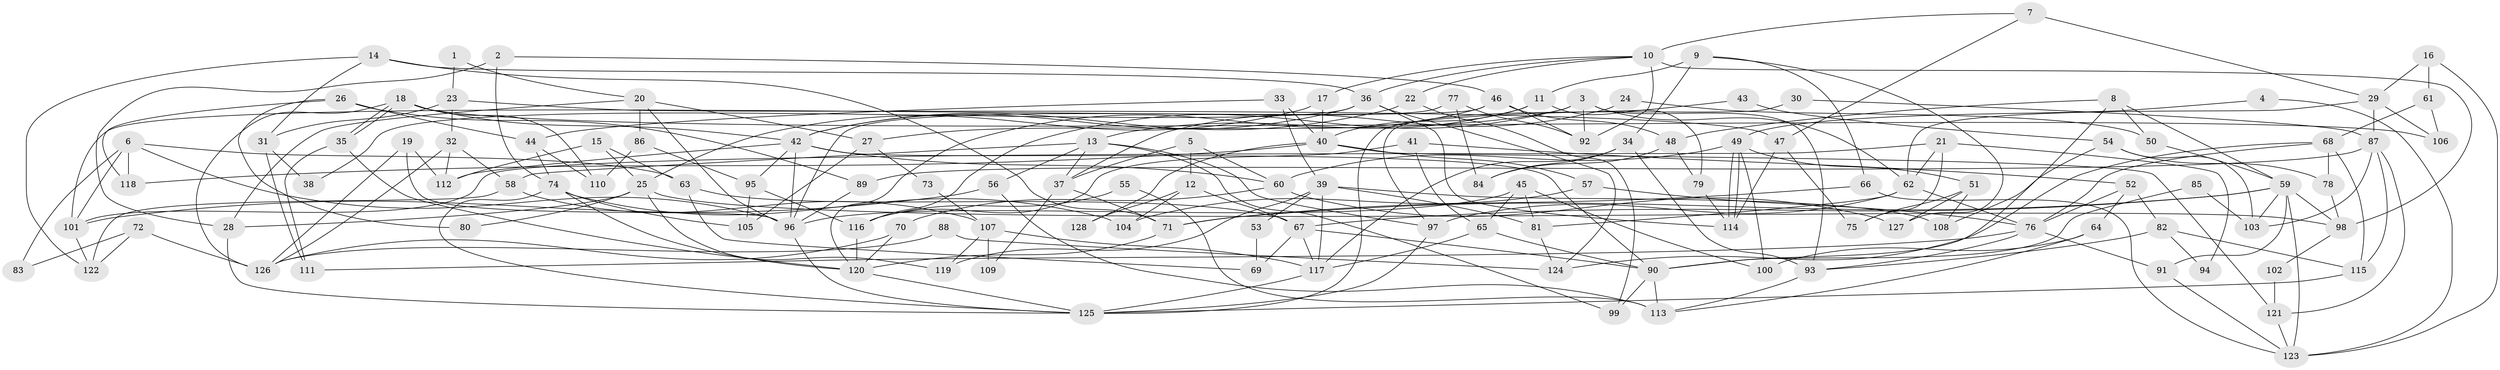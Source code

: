 // coarse degree distribution, {3: 0.18888888888888888, 6: 0.15555555555555556, 2: 0.07777777777777778, 5: 0.18888888888888888, 4: 0.2222222222222222, 7: 0.1111111111111111, 8: 0.05555555555555555}
// Generated by graph-tools (version 1.1) at 2025/37/03/04/25 23:37:04]
// undirected, 128 vertices, 256 edges
graph export_dot {
  node [color=gray90,style=filled];
  1;
  2;
  3;
  4;
  5;
  6;
  7;
  8;
  9;
  10;
  11;
  12;
  13;
  14;
  15;
  16;
  17;
  18;
  19;
  20;
  21;
  22;
  23;
  24;
  25;
  26;
  27;
  28;
  29;
  30;
  31;
  32;
  33;
  34;
  35;
  36;
  37;
  38;
  39;
  40;
  41;
  42;
  43;
  44;
  45;
  46;
  47;
  48;
  49;
  50;
  51;
  52;
  53;
  54;
  55;
  56;
  57;
  58;
  59;
  60;
  61;
  62;
  63;
  64;
  65;
  66;
  67;
  68;
  69;
  70;
  71;
  72;
  73;
  74;
  75;
  76;
  77;
  78;
  79;
  80;
  81;
  82;
  83;
  84;
  85;
  86;
  87;
  88;
  89;
  90;
  91;
  92;
  93;
  94;
  95;
  96;
  97;
  98;
  99;
  100;
  101;
  102;
  103;
  104;
  105;
  106;
  107;
  108;
  109;
  110;
  111;
  112;
  113;
  114;
  115;
  116;
  117;
  118;
  119;
  120;
  121;
  122;
  123;
  124;
  125;
  126;
  127;
  128;
  1 -- 20;
  1 -- 23;
  2 -- 74;
  2 -- 46;
  2 -- 28;
  3 -- 93;
  3 -- 116;
  3 -- 27;
  3 -- 62;
  3 -- 92;
  4 -- 123;
  4 -- 49;
  5 -- 37;
  5 -- 60;
  5 -- 12;
  6 -- 96;
  6 -- 101;
  6 -- 63;
  6 -- 83;
  6 -- 118;
  7 -- 47;
  7 -- 29;
  7 -- 10;
  8 -- 90;
  8 -- 48;
  8 -- 50;
  8 -- 59;
  9 -- 34;
  9 -- 11;
  9 -- 66;
  9 -- 127;
  10 -- 36;
  10 -- 17;
  10 -- 22;
  10 -- 92;
  10 -- 98;
  11 -- 13;
  11 -- 40;
  11 -- 79;
  12 -- 67;
  12 -- 104;
  12 -- 128;
  13 -- 97;
  13 -- 99;
  13 -- 37;
  13 -- 56;
  13 -- 58;
  14 -- 36;
  14 -- 71;
  14 -- 31;
  14 -- 122;
  15 -- 25;
  15 -- 63;
  15 -- 112;
  16 -- 61;
  16 -- 123;
  16 -- 29;
  17 -- 25;
  17 -- 40;
  18 -- 35;
  18 -- 35;
  18 -- 42;
  18 -- 106;
  18 -- 110;
  18 -- 126;
  19 -- 112;
  19 -- 96;
  19 -- 126;
  20 -- 28;
  20 -- 96;
  20 -- 27;
  20 -- 86;
  21 -- 101;
  21 -- 62;
  21 -- 75;
  21 -- 94;
  22 -- 42;
  22 -- 99;
  23 -- 32;
  23 -- 31;
  23 -- 47;
  24 -- 37;
  24 -- 50;
  25 -- 119;
  25 -- 98;
  25 -- 28;
  25 -- 80;
  26 -- 44;
  26 -- 118;
  26 -- 80;
  26 -- 89;
  27 -- 73;
  27 -- 105;
  28 -- 125;
  29 -- 87;
  29 -- 62;
  29 -- 106;
  30 -- 97;
  30 -- 87;
  31 -- 111;
  31 -- 38;
  32 -- 112;
  32 -- 126;
  32 -- 58;
  33 -- 44;
  33 -- 40;
  33 -- 39;
  34 -- 93;
  34 -- 84;
  34 -- 117;
  35 -- 120;
  35 -- 111;
  36 -- 42;
  36 -- 114;
  36 -- 38;
  36 -- 124;
  37 -- 71;
  37 -- 109;
  39 -- 117;
  39 -- 53;
  39 -- 81;
  39 -- 108;
  39 -- 119;
  40 -- 57;
  40 -- 118;
  40 -- 121;
  40 -- 128;
  41 -- 52;
  41 -- 65;
  41 -- 116;
  42 -- 90;
  42 -- 95;
  42 -- 60;
  42 -- 96;
  42 -- 112;
  43 -- 54;
  43 -- 125;
  44 -- 110;
  44 -- 74;
  45 -- 81;
  45 -- 100;
  45 -- 65;
  45 -- 96;
  46 -- 92;
  46 -- 120;
  46 -- 48;
  46 -- 101;
  47 -- 75;
  47 -- 114;
  48 -- 79;
  48 -- 84;
  49 -- 60;
  49 -- 114;
  49 -- 114;
  49 -- 51;
  49 -- 100;
  50 -- 59;
  51 -- 108;
  51 -- 75;
  51 -- 127;
  52 -- 76;
  52 -- 82;
  52 -- 64;
  53 -- 69;
  54 -- 78;
  54 -- 103;
  54 -- 108;
  55 -- 113;
  55 -- 116;
  56 -- 101;
  56 -- 113;
  57 -- 76;
  57 -- 104;
  58 -- 107;
  58 -- 122;
  59 -- 123;
  59 -- 67;
  59 -- 71;
  59 -- 91;
  59 -- 98;
  59 -- 103;
  60 -- 127;
  60 -- 70;
  61 -- 106;
  61 -- 68;
  62 -- 76;
  62 -- 81;
  62 -- 97;
  63 -- 67;
  63 -- 69;
  64 -- 113;
  64 -- 100;
  65 -- 117;
  65 -- 90;
  66 -- 71;
  66 -- 123;
  67 -- 117;
  67 -- 69;
  67 -- 90;
  68 -- 124;
  68 -- 76;
  68 -- 78;
  68 -- 115;
  70 -- 126;
  70 -- 120;
  71 -- 120;
  72 -- 122;
  72 -- 126;
  72 -- 83;
  73 -- 107;
  74 -- 120;
  74 -- 125;
  74 -- 104;
  74 -- 105;
  76 -- 91;
  76 -- 93;
  76 -- 111;
  77 -- 92;
  77 -- 96;
  77 -- 84;
  78 -- 98;
  79 -- 114;
  81 -- 124;
  82 -- 93;
  82 -- 115;
  82 -- 94;
  85 -- 103;
  85 -- 90;
  86 -- 95;
  86 -- 110;
  87 -- 89;
  87 -- 115;
  87 -- 103;
  87 -- 121;
  88 -- 124;
  88 -- 126;
  89 -- 96;
  90 -- 99;
  90 -- 113;
  91 -- 123;
  93 -- 113;
  95 -- 105;
  95 -- 116;
  96 -- 125;
  97 -- 125;
  98 -- 102;
  101 -- 122;
  102 -- 121;
  107 -- 117;
  107 -- 109;
  107 -- 119;
  115 -- 125;
  116 -- 120;
  117 -- 125;
  120 -- 125;
  121 -- 123;
}
